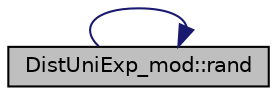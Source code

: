 digraph "DistUniExp_mod::rand"
{
 // LATEX_PDF_SIZE
  edge [fontname="Helvetica",fontsize="10",labelfontname="Helvetica",labelfontsize="10"];
  node [fontname="Helvetica",fontsize="10",shape=record];
  rankdir="LR";
  Node1 [label="DistUniExp_mod::rand",height=0.2,width=0.4,color="black", fillcolor="grey75", style="filled", fontcolor="black",tooltip="Return a random number deviate given the current parameters of the distribution."];
  Node1 -> Node1 [color="midnightblue",fontsize="10",style="solid",fontname="Helvetica"];
}
